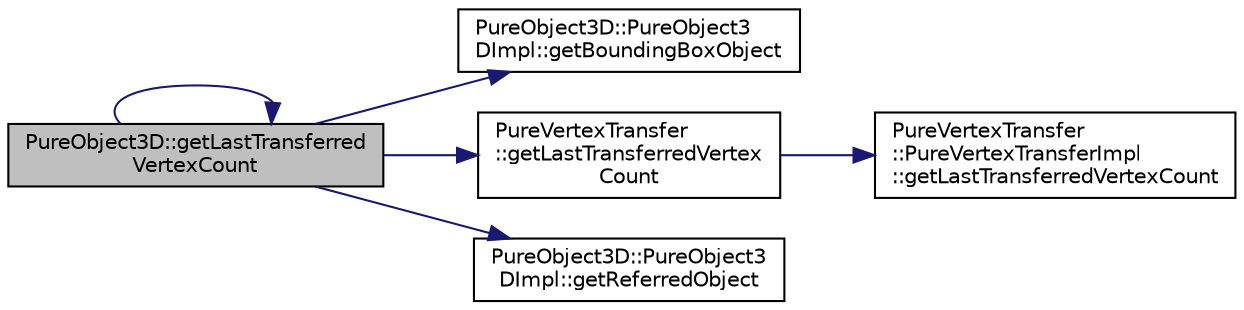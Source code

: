 digraph "PureObject3D::getLastTransferredVertexCount"
{
 // LATEX_PDF_SIZE
  edge [fontname="Helvetica",fontsize="10",labelfontname="Helvetica",labelfontsize="10"];
  node [fontname="Helvetica",fontsize="10",shape=record];
  rankdir="LR";
  Node1 [label="PureObject3D::getLastTransferred\lVertexCount",height=0.2,width=0.4,color="black", fillcolor="grey75", style="filled", fontcolor="black",tooltip="Gets the number of vertices sent to graphics pipeline by the last transferVertices() call."];
  Node1 -> Node2 [color="midnightblue",fontsize="10",style="solid",fontname="Helvetica"];
  Node2 [label="PureObject3D::PureObject3\lDImpl::getBoundingBoxObject",height=0.2,width=0.4,color="black", fillcolor="white", style="filled",URL="$class_pure_object3_d_1_1_pure_object3_d_impl.html#a115f9aeb18e8796570c6ff232e6c59cf",tooltip=" "];
  Node1 -> Node1 [color="midnightblue",fontsize="10",style="solid",fontname="Helvetica"];
  Node1 -> Node3 [color="midnightblue",fontsize="10",style="solid",fontname="Helvetica"];
  Node3 [label="PureVertexTransfer\l::getLastTransferredVertex\lCount",height=0.2,width=0.4,color="black", fillcolor="white", style="filled",URL="$class_pure_vertex_transfer.html#ab857ca93975c0cb8c3b076b3620c5aee",tooltip="Gets the number of vertices sent to graphics pipeline by the last transferVertices() call."];
  Node3 -> Node4 [color="midnightblue",fontsize="10",style="solid",fontname="Helvetica"];
  Node4 [label="PureVertexTransfer\l::PureVertexTransferImpl\l::getLastTransferredVertexCount",height=0.2,width=0.4,color="black", fillcolor="white", style="filled",URL="$class_pure_vertex_transfer_1_1_pure_vertex_transfer_impl.html#a76122d130051bde47455f1eb33d077d8",tooltip=" "];
  Node1 -> Node5 [color="midnightblue",fontsize="10",style="solid",fontname="Helvetica"];
  Node5 [label="PureObject3D::PureObject3\lDImpl::getReferredObject",height=0.2,width=0.4,color="black", fillcolor="white", style="filled",URL="$class_pure_object3_d_1_1_pure_object3_d_impl.html#a40d9f6688f4f5c505ca45cb476c36eec",tooltip=" "];
}
